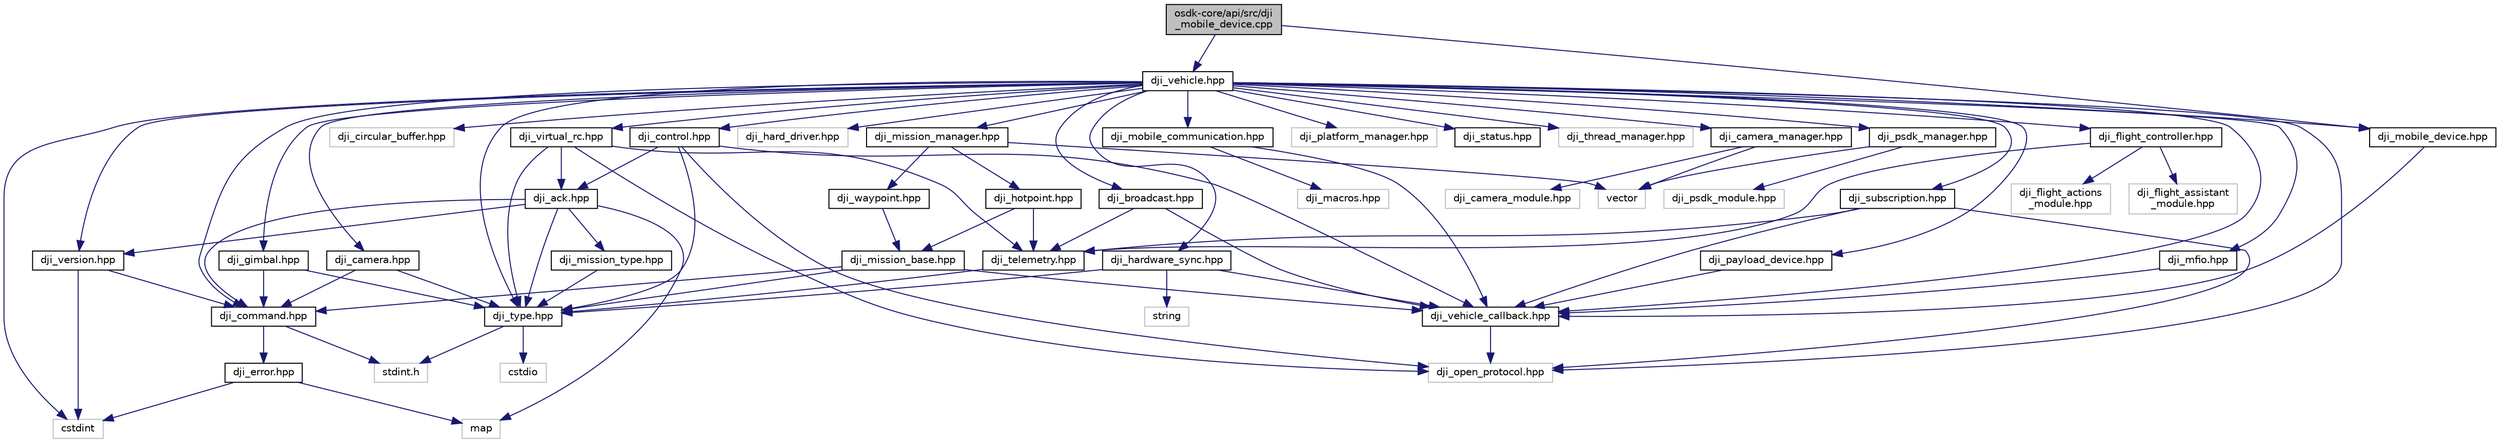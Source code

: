digraph "osdk-core/api/src/dji_mobile_device.cpp"
{
 // INTERACTIVE_SVG=YES
 // LATEX_PDF_SIZE
  edge [fontname="Helvetica",fontsize="10",labelfontname="Helvetica",labelfontsize="10"];
  node [fontname="Helvetica",fontsize="10",shape=record];
  Node1 [label="osdk-core/api/src/dji\l_mobile_device.cpp",height=0.2,width=0.4,color="black", fillcolor="grey75", style="filled", fontcolor="black",tooltip="Implementation of DJI Mobile Device Abstraction."];
  Node1 -> Node2 [color="midnightblue",fontsize="10",style="solid",fontname="Helvetica"];
  Node2 [label="dji_mobile_device.hpp",height=0.2,width=0.4,color="black", fillcolor="white", style="filled",URL="$dji__mobile__device_8hpp.html",tooltip="Implementation of DJI Mobile Device Abstraction."];
  Node2 -> Node3 [color="midnightblue",fontsize="10",style="solid",fontname="Helvetica"];
  Node3 [label="dji_vehicle_callback.hpp",height=0.2,width=0.4,color="black", fillcolor="white", style="filled",URL="$dji__vehicle__callback_8hpp.html",tooltip="Type definition for new Vehicle-style callbacks."];
  Node3 -> Node4 [color="midnightblue",fontsize="10",style="solid",fontname="Helvetica"];
  Node4 [label="dji_open_protocol.hpp",height=0.2,width=0.4,color="grey75", fillcolor="white", style="filled",tooltip=" "];
  Node1 -> Node5 [color="midnightblue",fontsize="10",style="solid",fontname="Helvetica"];
  Node5 [label="dji_vehicle.hpp",height=0.2,width=0.4,color="black", fillcolor="white", style="filled",URL="$dji__vehicle_8hpp.html",tooltip="Vehicle API for DJI onboardSDK library."];
  Node5 -> Node6 [color="midnightblue",fontsize="10",style="solid",fontname="Helvetica"];
  Node6 [label="cstdint",height=0.2,width=0.4,color="grey75", fillcolor="white", style="filled",tooltip=" "];
  Node5 -> Node7 [color="midnightblue",fontsize="10",style="solid",fontname="Helvetica"];
  Node7 [label="dji_broadcast.hpp",height=0.2,width=0.4,color="black", fillcolor="white", style="filled",URL="$dji__broadcast_8hpp.html",tooltip="Broadcast Telemetry API for DJI onboardSDK library."];
  Node7 -> Node8 [color="midnightblue",fontsize="10",style="solid",fontname="Helvetica"];
  Node8 [label="dji_telemetry.hpp",height=0.2,width=0.4,color="black", fillcolor="white", style="filled",URL="$dji__telemetry_8hpp.html",tooltip="Enumeration of all telemetry data types, structures and maps."];
  Node8 -> Node9 [color="midnightblue",fontsize="10",style="solid",fontname="Helvetica"];
  Node9 [label="dji_type.hpp",height=0.2,width=0.4,color="black", fillcolor="white", style="filled",URL="$dji__type_8hpp.html",tooltip="Data type and Data Structure definitions for use throughout DJI OSDK."];
  Node9 -> Node10 [color="midnightblue",fontsize="10",style="solid",fontname="Helvetica"];
  Node10 [label="cstdio",height=0.2,width=0.4,color="grey75", fillcolor="white", style="filled",tooltip=" "];
  Node9 -> Node11 [color="midnightblue",fontsize="10",style="solid",fontname="Helvetica"];
  Node11 [label="stdint.h",height=0.2,width=0.4,color="grey75", fillcolor="white", style="filled",tooltip=" "];
  Node7 -> Node3 [color="midnightblue",fontsize="10",style="solid",fontname="Helvetica"];
  Node5 -> Node12 [color="midnightblue",fontsize="10",style="solid",fontname="Helvetica"];
  Node12 [label="dji_camera.hpp",height=0.2,width=0.4,color="black", fillcolor="white", style="filled",URL="$dji__camera_8hpp.html",tooltip="Camera/Gimbal API for DJI onboardSDK library."];
  Node12 -> Node13 [color="midnightblue",fontsize="10",style="solid",fontname="Helvetica"];
  Node13 [label="dji_command.hpp",height=0.2,width=0.4,color="black", fillcolor="white", style="filled",URL="$dji__command_8hpp.html",tooltip="All DJI OSDK OpenProtocol Command IDs."];
  Node13 -> Node14 [color="midnightblue",fontsize="10",style="solid",fontname="Helvetica"];
  Node14 [label="dji_error.hpp",height=0.2,width=0.4,color="black", fillcolor="white", style="filled",URL="$dji__error_8hpp.html",tooltip="All DJI OSDK OpenProtocol ACK Error Codes."];
  Node14 -> Node6 [color="midnightblue",fontsize="10",style="solid",fontname="Helvetica"];
  Node14 -> Node15 [color="midnightblue",fontsize="10",style="solid",fontname="Helvetica"];
  Node15 [label="map",height=0.2,width=0.4,color="grey75", fillcolor="white", style="filled",tooltip=" "];
  Node13 -> Node11 [color="midnightblue",fontsize="10",style="solid",fontname="Helvetica"];
  Node12 -> Node9 [color="midnightblue",fontsize="10",style="solid",fontname="Helvetica"];
  Node5 -> Node16 [color="midnightblue",fontsize="10",style="solid",fontname="Helvetica"];
  Node16 [label="dji_circular_buffer.hpp",height=0.2,width=0.4,color="grey75", fillcolor="white", style="filled",tooltip=" "];
  Node5 -> Node13 [color="midnightblue",fontsize="10",style="solid",fontname="Helvetica"];
  Node5 -> Node17 [color="midnightblue",fontsize="10",style="solid",fontname="Helvetica"];
  Node17 [label="dji_control.hpp",height=0.2,width=0.4,color="black", fillcolor="white", style="filled",URL="$dji__control_8hpp.html",tooltip="Control API for DJI OSDK library."];
  Node17 -> Node18 [color="midnightblue",fontsize="10",style="solid",fontname="Helvetica"];
  Node18 [label="dji_ack.hpp",height=0.2,width=0.4,color="black", fillcolor="white", style="filled",URL="$dji__ack_8hpp.html",tooltip="All DJI OSDK ACK parsing."];
  Node18 -> Node13 [color="midnightblue",fontsize="10",style="solid",fontname="Helvetica"];
  Node18 -> Node19 [color="midnightblue",fontsize="10",style="solid",fontname="Helvetica"];
  Node19 [label="dji_mission_type.hpp",height=0.2,width=0.4,color="black", fillcolor="white", style="filled",URL="$dji__mission__type_8hpp.html",tooltip="Mission related data struct for DJI OSDK library."];
  Node19 -> Node9 [color="midnightblue",fontsize="10",style="solid",fontname="Helvetica"];
  Node18 -> Node9 [color="midnightblue",fontsize="10",style="solid",fontname="Helvetica"];
  Node18 -> Node20 [color="midnightblue",fontsize="10",style="solid",fontname="Helvetica"];
  Node20 [label="dji_version.hpp",height=0.2,width=0.4,color="black", fillcolor="white", style="filled",URL="$dji__version_8hpp.html",tooltip="Drone/SDK Version definition for DJI onboardSDK library."];
  Node20 -> Node13 [color="midnightblue",fontsize="10",style="solid",fontname="Helvetica"];
  Node20 -> Node6 [color="midnightblue",fontsize="10",style="solid",fontname="Helvetica"];
  Node18 -> Node15 [color="midnightblue",fontsize="10",style="solid",fontname="Helvetica"];
  Node17 -> Node4 [color="midnightblue",fontsize="10",style="solid",fontname="Helvetica"];
  Node17 -> Node9 [color="midnightblue",fontsize="10",style="solid",fontname="Helvetica"];
  Node17 -> Node3 [color="midnightblue",fontsize="10",style="solid",fontname="Helvetica"];
  Node5 -> Node21 [color="midnightblue",fontsize="10",style="solid",fontname="Helvetica"];
  Node21 [label="dji_gimbal.hpp",height=0.2,width=0.4,color="black", fillcolor="white", style="filled",URL="$dji__gimbal_8hpp.html",tooltip="Gimbal API for OSDK library."];
  Node21 -> Node13 [color="midnightblue",fontsize="10",style="solid",fontname="Helvetica"];
  Node21 -> Node9 [color="midnightblue",fontsize="10",style="solid",fontname="Helvetica"];
  Node5 -> Node22 [color="midnightblue",fontsize="10",style="solid",fontname="Helvetica"];
  Node22 [label="dji_hard_driver.hpp",height=0.2,width=0.4,color="grey75", fillcolor="white", style="filled",tooltip=" "];
  Node5 -> Node23 [color="midnightblue",fontsize="10",style="solid",fontname="Helvetica"];
  Node23 [label="dji_hardware_sync.hpp",height=0.2,width=0.4,color="black", fillcolor="white", style="filled",URL="$dji__hardware__sync_8hpp.html",tooltip="Hardware Sync API for DJI OSDK."];
  Node23 -> Node9 [color="midnightblue",fontsize="10",style="solid",fontname="Helvetica"];
  Node23 -> Node3 [color="midnightblue",fontsize="10",style="solid",fontname="Helvetica"];
  Node23 -> Node24 [color="midnightblue",fontsize="10",style="solid",fontname="Helvetica"];
  Node24 [label="string",height=0.2,width=0.4,color="grey75", fillcolor="white", style="filled",tooltip=" "];
  Node5 -> Node25 [color="midnightblue",fontsize="10",style="solid",fontname="Helvetica"];
  Node25 [label="dji_mfio.hpp",height=0.2,width=0.4,color="black", fillcolor="white", style="filled",URL="$dji__mfio_8hpp.html",tooltip="MFIO API for DJI OSDK library."];
  Node25 -> Node3 [color="midnightblue",fontsize="10",style="solid",fontname="Helvetica"];
  Node5 -> Node26 [color="midnightblue",fontsize="10",style="solid",fontname="Helvetica"];
  Node26 [label="dji_mission_manager.hpp",height=0.2,width=0.4,color="black", fillcolor="white", style="filled",URL="$dji__mission__manager_8hpp.html",tooltip="Mission-Manager API for DJI OSDK library."];
  Node26 -> Node27 [color="midnightblue",fontsize="10",style="solid",fontname="Helvetica"];
  Node27 [label="dji_hotpoint.hpp",height=0.2,width=0.4,color="black", fillcolor="white", style="filled",URL="$dji__hotpoint_8hpp.html",tooltip="Implementation of HotPoint (Point of Interest) Missions for DJI OSDK."];
  Node27 -> Node28 [color="midnightblue",fontsize="10",style="solid",fontname="Helvetica"];
  Node28 [label="dji_mission_base.hpp",height=0.2,width=0.4,color="black", fillcolor="white", style="filled",URL="$dji__mission__base_8hpp.html",tooltip="Mission-Base abstract class for DJI OSDK library."];
  Node28 -> Node13 [color="midnightblue",fontsize="10",style="solid",fontname="Helvetica"];
  Node28 -> Node9 [color="midnightblue",fontsize="10",style="solid",fontname="Helvetica"];
  Node28 -> Node3 [color="midnightblue",fontsize="10",style="solid",fontname="Helvetica"];
  Node27 -> Node8 [color="midnightblue",fontsize="10",style="solid",fontname="Helvetica"];
  Node26 -> Node29 [color="midnightblue",fontsize="10",style="solid",fontname="Helvetica"];
  Node29 [label="dji_waypoint.hpp",height=0.2,width=0.4,color="black", fillcolor="white", style="filled",URL="$dji__waypoint_8hpp.html",tooltip="Implementation of GPS Waypoint Missions for DJI OSDK."];
  Node29 -> Node28 [color="midnightblue",fontsize="10",style="solid",fontname="Helvetica"];
  Node26 -> Node30 [color="midnightblue",fontsize="10",style="solid",fontname="Helvetica"];
  Node30 [label="vector",height=0.2,width=0.4,color="grey75", fillcolor="white", style="filled",tooltip=" "];
  Node5 -> Node31 [color="midnightblue",fontsize="10",style="solid",fontname="Helvetica"];
  Node31 [label="dji_mobile_communication.hpp",height=0.2,width=0.4,color="black", fillcolor="white", style="filled",URL="$dji__mobile__communication_8hpp.html",tooltip="Implementation of DJI Mobile-Onboard SDK Communication (MOC)"];
  Node31 -> Node32 [color="midnightblue",fontsize="10",style="solid",fontname="Helvetica"];
  Node32 [label="dji_macros.hpp",height=0.2,width=0.4,color="grey75", fillcolor="white", style="filled",tooltip=" "];
  Node31 -> Node3 [color="midnightblue",fontsize="10",style="solid",fontname="Helvetica"];
  Node5 -> Node2 [color="midnightblue",fontsize="10",style="solid",fontname="Helvetica"];
  Node5 -> Node4 [color="midnightblue",fontsize="10",style="solid",fontname="Helvetica"];
  Node5 -> Node33 [color="midnightblue",fontsize="10",style="solid",fontname="Helvetica"];
  Node33 [label="dji_platform_manager.hpp",height=0.2,width=0.4,color="grey75", fillcolor="white", style="filled",tooltip=" "];
  Node5 -> Node34 [color="midnightblue",fontsize="10",style="solid",fontname="Helvetica"];
  Node34 [label="dji_status.hpp",height=0.2,width=0.4,color="black", fillcolor="white", style="filled",URL="$dji__status_8hpp.html",tooltip="Status information for DJI Vehicle."];
  Node5 -> Node35 [color="midnightblue",fontsize="10",style="solid",fontname="Helvetica"];
  Node35 [label="dji_subscription.hpp",height=0.2,width=0.4,color="black", fillcolor="white", style="filled",URL="$dji__subscription_8hpp.html",tooltip="Telemetry Subscription API for DJI OSDK library."];
  Node35 -> Node4 [color="midnightblue",fontsize="10",style="solid",fontname="Helvetica"];
  Node35 -> Node8 [color="midnightblue",fontsize="10",style="solid",fontname="Helvetica"];
  Node35 -> Node3 [color="midnightblue",fontsize="10",style="solid",fontname="Helvetica"];
  Node5 -> Node36 [color="midnightblue",fontsize="10",style="solid",fontname="Helvetica"];
  Node36 [label="dji_thread_manager.hpp",height=0.2,width=0.4,color="grey75", fillcolor="white", style="filled",tooltip=" "];
  Node5 -> Node9 [color="midnightblue",fontsize="10",style="solid",fontname="Helvetica"];
  Node5 -> Node3 [color="midnightblue",fontsize="10",style="solid",fontname="Helvetica"];
  Node5 -> Node20 [color="midnightblue",fontsize="10",style="solid",fontname="Helvetica"];
  Node5 -> Node37 [color="midnightblue",fontsize="10",style="solid",fontname="Helvetica"];
  Node37 [label="dji_virtual_rc.hpp",height=0.2,width=0.4,color="black", fillcolor="white", style="filled",URL="$dji__virtual__rc_8hpp.html",tooltip="Virtual Radio Control API for DJI onboardSDK library."];
  Node37 -> Node18 [color="midnightblue",fontsize="10",style="solid",fontname="Helvetica"];
  Node37 -> Node4 [color="midnightblue",fontsize="10",style="solid",fontname="Helvetica"];
  Node37 -> Node9 [color="midnightblue",fontsize="10",style="solid",fontname="Helvetica"];
  Node37 -> Node8 [color="midnightblue",fontsize="10",style="solid",fontname="Helvetica"];
  Node5 -> Node38 [color="midnightblue",fontsize="10",style="solid",fontname="Helvetica"];
  Node38 [label="dji_payload_device.hpp",height=0.2,width=0.4,color="black", fillcolor="white", style="filled",URL="$dji__payload__device_8hpp.html",tooltip="Implementation of DJI Payload Device Abstraction."];
  Node38 -> Node3 [color="midnightblue",fontsize="10",style="solid",fontname="Helvetica"];
  Node5 -> Node39 [color="midnightblue",fontsize="10",style="solid",fontname="Helvetica"];
  Node39 [label="dji_camera_manager.hpp",height=0.2,width=0.4,color="black", fillcolor="white", style="filled",URL="$dji__camera__manager_8hpp.html",tooltip="Implementation of the manager for camera module."];
  Node39 -> Node30 [color="midnightblue",fontsize="10",style="solid",fontname="Helvetica"];
  Node39 -> Node40 [color="midnightblue",fontsize="10",style="solid",fontname="Helvetica"];
  Node40 [label="dji_camera_module.hpp",height=0.2,width=0.4,color="grey75", fillcolor="white", style="filled",tooltip=" "];
  Node5 -> Node41 [color="midnightblue",fontsize="10",style="solid",fontname="Helvetica"];
  Node41 [label="dji_flight_controller.hpp",height=0.2,width=0.4,color="black", fillcolor="white", style="filled",URL="$dji__flight__controller_8hpp.html",tooltip="Implementation of flight controller."];
  Node41 -> Node42 [color="midnightblue",fontsize="10",style="solid",fontname="Helvetica"];
  Node42 [label="dji_flight_actions\l_module.hpp",height=0.2,width=0.4,color="grey75", fillcolor="white", style="filled",tooltip=" "];
  Node41 -> Node43 [color="midnightblue",fontsize="10",style="solid",fontname="Helvetica"];
  Node43 [label="dji_flight_assistant\l_module.hpp",height=0.2,width=0.4,color="grey75", fillcolor="white", style="filled",tooltip=" "];
  Node41 -> Node8 [color="midnightblue",fontsize="10",style="solid",fontname="Helvetica"];
  Node5 -> Node44 [color="midnightblue",fontsize="10",style="solid",fontname="Helvetica"];
  Node44 [label="dji_psdk_manager.hpp",height=0.2,width=0.4,color="black", fillcolor="white", style="filled",URL="$dji__psdk__manager_8hpp.html",tooltip="Implementation of the manager for psdk module."];
  Node44 -> Node30 [color="midnightblue",fontsize="10",style="solid",fontname="Helvetica"];
  Node44 -> Node45 [color="midnightblue",fontsize="10",style="solid",fontname="Helvetica"];
  Node45 [label="dji_psdk_module.hpp",height=0.2,width=0.4,color="grey75", fillcolor="white", style="filled",tooltip=" "];
}
